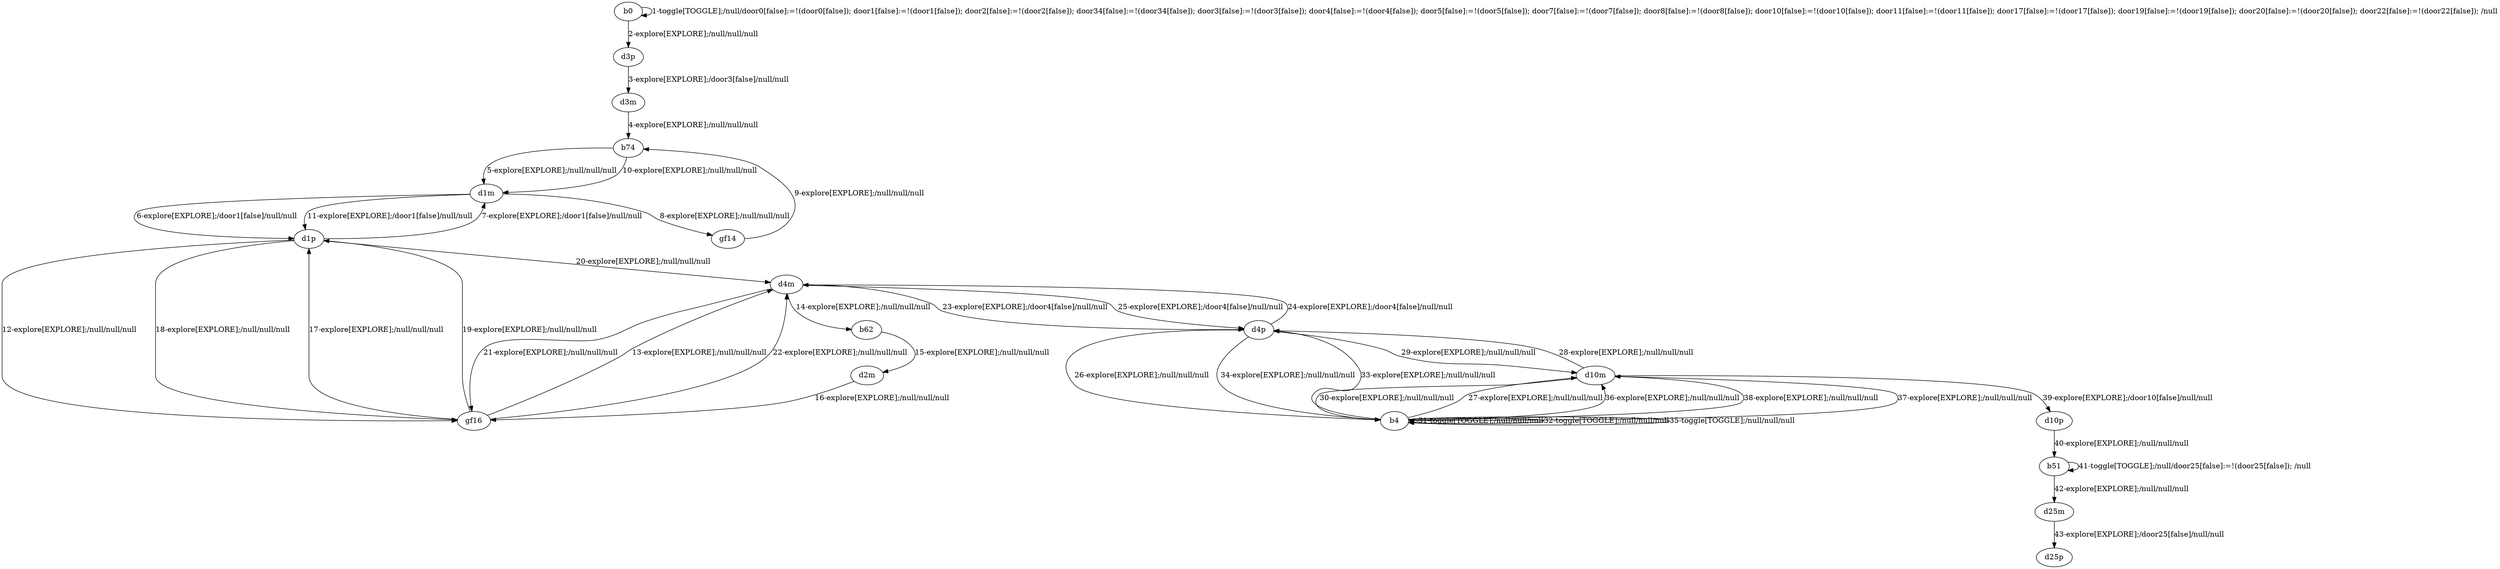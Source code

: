 # Total number of goals covered by this test: 2
# d25m --> d25p
# b51 --> b51

digraph g {
"b0" -> "b0" [label = "1-toggle[TOGGLE];/null/door0[false]:=!(door0[false]); door1[false]:=!(door1[false]); door2[false]:=!(door2[false]); door34[false]:=!(door34[false]); door3[false]:=!(door3[false]); door4[false]:=!(door4[false]); door5[false]:=!(door5[false]); door7[false]:=!(door7[false]); door8[false]:=!(door8[false]); door10[false]:=!(door10[false]); door11[false]:=!(door11[false]); door17[false]:=!(door17[false]); door19[false]:=!(door19[false]); door20[false]:=!(door20[false]); door22[false]:=!(door22[false]); /null"];
"b0" -> "d3p" [label = "2-explore[EXPLORE];/null/null/null"];
"d3p" -> "d3m" [label = "3-explore[EXPLORE];/door3[false]/null/null"];
"d3m" -> "b74" [label = "4-explore[EXPLORE];/null/null/null"];
"b74" -> "d1m" [label = "5-explore[EXPLORE];/null/null/null"];
"d1m" -> "d1p" [label = "6-explore[EXPLORE];/door1[false]/null/null"];
"d1p" -> "d1m" [label = "7-explore[EXPLORE];/door1[false]/null/null"];
"d1m" -> "gf14" [label = "8-explore[EXPLORE];/null/null/null"];
"gf14" -> "b74" [label = "9-explore[EXPLORE];/null/null/null"];
"b74" -> "d1m" [label = "10-explore[EXPLORE];/null/null/null"];
"d1m" -> "d1p" [label = "11-explore[EXPLORE];/door1[false]/null/null"];
"d1p" -> "gf16" [label = "12-explore[EXPLORE];/null/null/null"];
"gf16" -> "d4m" [label = "13-explore[EXPLORE];/null/null/null"];
"d4m" -> "b62" [label = "14-explore[EXPLORE];/null/null/null"];
"b62" -> "d2m" [label = "15-explore[EXPLORE];/null/null/null"];
"d2m" -> "gf16" [label = "16-explore[EXPLORE];/null/null/null"];
"gf16" -> "d1p" [label = "17-explore[EXPLORE];/null/null/null"];
"d1p" -> "gf16" [label = "18-explore[EXPLORE];/null/null/null"];
"gf16" -> "d1p" [label = "19-explore[EXPLORE];/null/null/null"];
"d1p" -> "d4m" [label = "20-explore[EXPLORE];/null/null/null"];
"d4m" -> "gf16" [label = "21-explore[EXPLORE];/null/null/null"];
"gf16" -> "d4m" [label = "22-explore[EXPLORE];/null/null/null"];
"d4m" -> "d4p" [label = "23-explore[EXPLORE];/door4[false]/null/null"];
"d4p" -> "d4m" [label = "24-explore[EXPLORE];/door4[false]/null/null"];
"d4m" -> "d4p" [label = "25-explore[EXPLORE];/door4[false]/null/null"];
"d4p" -> "b4" [label = "26-explore[EXPLORE];/null/null/null"];
"b4" -> "d10m" [label = "27-explore[EXPLORE];/null/null/null"];
"d10m" -> "d4p" [label = "28-explore[EXPLORE];/null/null/null"];
"d4p" -> "d10m" [label = "29-explore[EXPLORE];/null/null/null"];
"d10m" -> "b4" [label = "30-explore[EXPLORE];/null/null/null"];
"b4" -> "b4" [label = "31-toggle[TOGGLE];/null/null/null"];
"b4" -> "b4" [label = "32-toggle[TOGGLE];/null/null/null"];
"b4" -> "d4p" [label = "33-explore[EXPLORE];/null/null/null"];
"d4p" -> "b4" [label = "34-explore[EXPLORE];/null/null/null"];
"b4" -> "b4" [label = "35-toggle[TOGGLE];/null/null/null"];
"b4" -> "d10m" [label = "36-explore[EXPLORE];/null/null/null"];
"d10m" -> "b4" [label = "37-explore[EXPLORE];/null/null/null"];
"b4" -> "d10m" [label = "38-explore[EXPLORE];/null/null/null"];
"d10m" -> "d10p" [label = "39-explore[EXPLORE];/door10[false]/null/null"];
"d10p" -> "b51" [label = "40-explore[EXPLORE];/null/null/null"];
"b51" -> "b51" [label = "41-toggle[TOGGLE];/null/door25[false]:=!(door25[false]); /null"];
"b51" -> "d25m" [label = "42-explore[EXPLORE];/null/null/null"];
"d25m" -> "d25p" [label = "43-explore[EXPLORE];/door25[false]/null/null"];
}